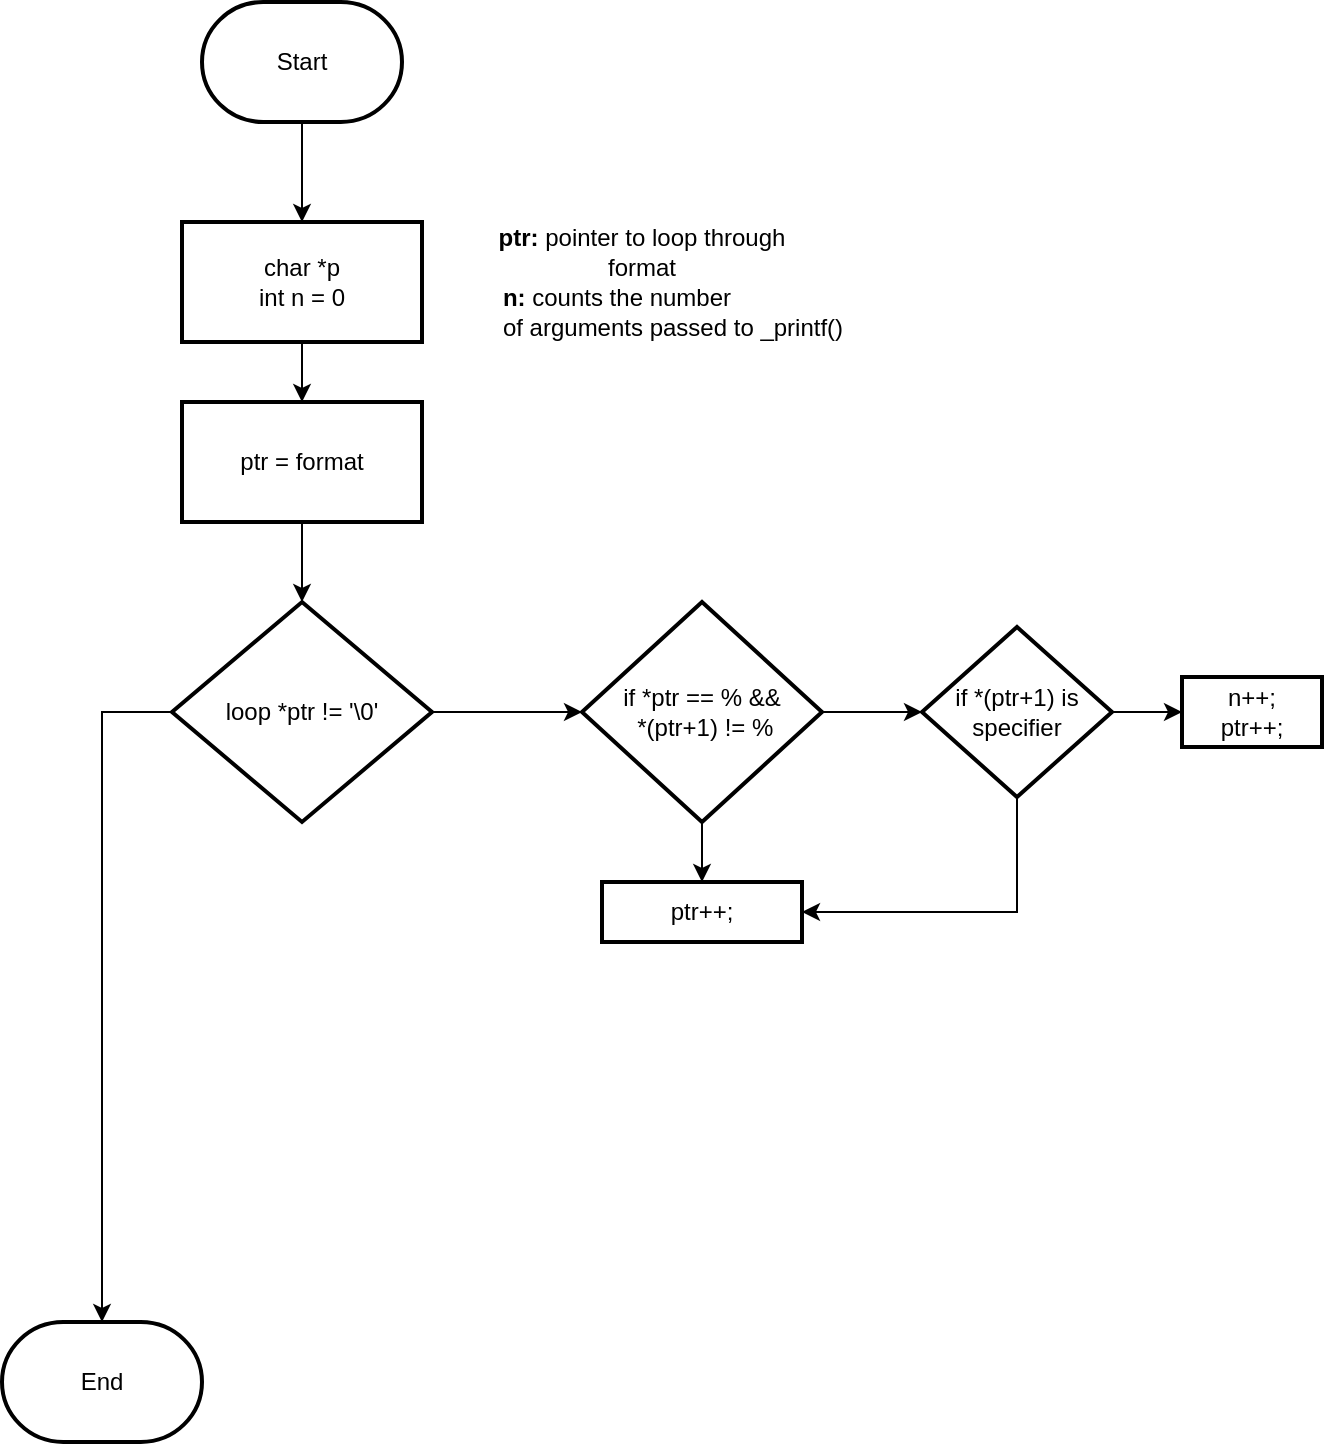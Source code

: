 <mxfile version="17.4.5" type="github">
  <diagram id="m4rgxw1ks6_7g97QY29k" name="Page-1">
    <mxGraphModel dx="1110" dy="593" grid="1" gridSize="10" guides="1" tooltips="1" connect="1" arrows="1" fold="1" page="1" pageScale="1" pageWidth="850" pageHeight="1100" math="0" shadow="0">
      <root>
        <mxCell id="0" />
        <mxCell id="1" parent="0" />
        <mxCell id="moQXtWLGL2QnpX35WUE_-36" value="" style="edgeStyle=orthogonalEdgeStyle;rounded=0;orthogonalLoop=1;jettySize=auto;html=1;" edge="1" parent="1" source="moQXtWLGL2QnpX35WUE_-1" target="moQXtWLGL2QnpX35WUE_-35">
          <mxGeometry relative="1" as="geometry" />
        </mxCell>
        <mxCell id="moQXtWLGL2QnpX35WUE_-1" value="Start" style="strokeWidth=2;html=1;shape=mxgraph.flowchart.terminator;whiteSpace=wrap;" vertex="1" parent="1">
          <mxGeometry x="180" y="40" width="100" height="60" as="geometry" />
        </mxCell>
        <mxCell id="moQXtWLGL2QnpX35WUE_-10" style="edgeStyle=orthogonalEdgeStyle;rounded=0;orthogonalLoop=1;jettySize=auto;html=1;exitX=1;exitY=0.5;exitDx=0;exitDy=0;exitPerimeter=0;entryX=0;entryY=0.5;entryDx=0;entryDy=0;entryPerimeter=0;" edge="1" parent="1" source="moQXtWLGL2QnpX35WUE_-4" target="moQXtWLGL2QnpX35WUE_-9">
          <mxGeometry relative="1" as="geometry">
            <Array as="points">
              <mxPoint x="340" y="395" />
              <mxPoint x="340" y="395" />
            </Array>
          </mxGeometry>
        </mxCell>
        <mxCell id="moQXtWLGL2QnpX35WUE_-14" style="edgeStyle=orthogonalEdgeStyle;rounded=0;orthogonalLoop=1;jettySize=auto;html=1;exitX=0;exitY=0.5;exitDx=0;exitDy=0;exitPerimeter=0;entryX=0.5;entryY=0;entryDx=0;entryDy=0;entryPerimeter=0;" edge="1" parent="1" source="moQXtWLGL2QnpX35WUE_-4" target="moQXtWLGL2QnpX35WUE_-13">
          <mxGeometry relative="1" as="geometry" />
        </mxCell>
        <mxCell id="moQXtWLGL2QnpX35WUE_-4" value="loop *ptr != &#39;\0&#39;" style="strokeWidth=2;html=1;shape=mxgraph.flowchart.decision;whiteSpace=wrap;" vertex="1" parent="1">
          <mxGeometry x="165" y="340" width="130" height="110" as="geometry" />
        </mxCell>
        <mxCell id="moQXtWLGL2QnpX35WUE_-28" value="" style="edgeStyle=orthogonalEdgeStyle;rounded=0;orthogonalLoop=1;jettySize=auto;html=1;" edge="1" parent="1" source="moQXtWLGL2QnpX35WUE_-9" target="moQXtWLGL2QnpX35WUE_-27">
          <mxGeometry relative="1" as="geometry" />
        </mxCell>
        <mxCell id="moQXtWLGL2QnpX35WUE_-57" value="" style="edgeStyle=orthogonalEdgeStyle;rounded=0;orthogonalLoop=1;jettySize=auto;html=1;" edge="1" parent="1" source="moQXtWLGL2QnpX35WUE_-9" target="moQXtWLGL2QnpX35WUE_-55">
          <mxGeometry relative="1" as="geometry" />
        </mxCell>
        <mxCell id="moQXtWLGL2QnpX35WUE_-9" value="if *ptr == % &amp;amp;&amp;amp;&lt;br&gt;&amp;nbsp;*(ptr+1) != %" style="strokeWidth=2;html=1;shape=mxgraph.flowchart.decision;whiteSpace=wrap;" vertex="1" parent="1">
          <mxGeometry x="370" y="340" width="120" height="110" as="geometry" />
        </mxCell>
        <mxCell id="moQXtWLGL2QnpX35WUE_-13" value="End" style="strokeWidth=2;html=1;shape=mxgraph.flowchart.terminator;whiteSpace=wrap;" vertex="1" parent="1">
          <mxGeometry x="80" y="700" width="100" height="60" as="geometry" />
        </mxCell>
        <mxCell id="moQXtWLGL2QnpX35WUE_-27" value="ptr++;" style="whiteSpace=wrap;html=1;strokeWidth=2;" vertex="1" parent="1">
          <mxGeometry x="380" y="480" width="100" height="30" as="geometry" />
        </mxCell>
        <mxCell id="moQXtWLGL2QnpX35WUE_-31" value="&lt;span&gt;n++;&lt;/span&gt;&lt;br&gt;&lt;span&gt;ptr++;&lt;/span&gt;" style="whiteSpace=wrap;html=1;strokeWidth=2;" vertex="1" parent="1">
          <mxGeometry x="670" y="377.5" width="70" height="35" as="geometry" />
        </mxCell>
        <mxCell id="moQXtWLGL2QnpX35WUE_-33" value="&lt;div style=&quot;text-align: left&quot;&gt;&lt;b&gt;n:&lt;/b&gt;&lt;span&gt; counts the number&lt;/span&gt;&lt;/div&gt;of arguments passed to _printf()" style="text;html=1;align=center;verticalAlign=middle;resizable=0;points=[];autosize=1;strokeColor=none;fillColor=none;" vertex="1" parent="1">
          <mxGeometry x="320" y="180" width="190" height="30" as="geometry" />
        </mxCell>
        <mxCell id="moQXtWLGL2QnpX35WUE_-34" value="&lt;b&gt;ptr:&lt;/b&gt; pointer to loop through format" style="text;html=1;strokeColor=none;fillColor=none;align=center;verticalAlign=middle;whiteSpace=wrap;rounded=0;" vertex="1" parent="1">
          <mxGeometry x="320" y="150" width="160" height="30" as="geometry" />
        </mxCell>
        <mxCell id="moQXtWLGL2QnpX35WUE_-47" value="" style="edgeStyle=orthogonalEdgeStyle;rounded=0;orthogonalLoop=1;jettySize=auto;html=1;" edge="1" parent="1" source="moQXtWLGL2QnpX35WUE_-35" target="moQXtWLGL2QnpX35WUE_-46">
          <mxGeometry relative="1" as="geometry" />
        </mxCell>
        <mxCell id="moQXtWLGL2QnpX35WUE_-35" value="char *p&lt;br&gt;int n = 0" style="whiteSpace=wrap;html=1;strokeWidth=2;" vertex="1" parent="1">
          <mxGeometry x="170" y="150" width="120" height="60" as="geometry" />
        </mxCell>
        <mxCell id="moQXtWLGL2QnpX35WUE_-48" style="edgeStyle=orthogonalEdgeStyle;rounded=0;orthogonalLoop=1;jettySize=auto;html=1;exitX=0.5;exitY=1;exitDx=0;exitDy=0;entryX=0.5;entryY=0;entryDx=0;entryDy=0;entryPerimeter=0;" edge="1" parent="1" source="moQXtWLGL2QnpX35WUE_-46" target="moQXtWLGL2QnpX35WUE_-4">
          <mxGeometry relative="1" as="geometry" />
        </mxCell>
        <mxCell id="moQXtWLGL2QnpX35WUE_-46" value="ptr = format" style="whiteSpace=wrap;html=1;strokeWidth=2;" vertex="1" parent="1">
          <mxGeometry x="170" y="240" width="120" height="60" as="geometry" />
        </mxCell>
        <mxCell id="moQXtWLGL2QnpX35WUE_-58" value="" style="edgeStyle=orthogonalEdgeStyle;rounded=0;orthogonalLoop=1;jettySize=auto;html=1;" edge="1" parent="1" source="moQXtWLGL2QnpX35WUE_-55" target="moQXtWLGL2QnpX35WUE_-31">
          <mxGeometry relative="1" as="geometry" />
        </mxCell>
        <mxCell id="moQXtWLGL2QnpX35WUE_-59" style="edgeStyle=orthogonalEdgeStyle;rounded=0;orthogonalLoop=1;jettySize=auto;html=1;entryX=1;entryY=0.5;entryDx=0;entryDy=0;" edge="1" parent="1" source="moQXtWLGL2QnpX35WUE_-55" target="moQXtWLGL2QnpX35WUE_-27">
          <mxGeometry relative="1" as="geometry">
            <mxPoint x="550" y="500" as="targetPoint" />
            <Array as="points">
              <mxPoint x="588" y="495" />
            </Array>
          </mxGeometry>
        </mxCell>
        <mxCell id="moQXtWLGL2QnpX35WUE_-55" value="if *(ptr+1) is specifier" style="rhombus;whiteSpace=wrap;html=1;strokeWidth=2;" vertex="1" parent="1">
          <mxGeometry x="540" y="352.5" width="95" height="85" as="geometry" />
        </mxCell>
      </root>
    </mxGraphModel>
  </diagram>
</mxfile>
